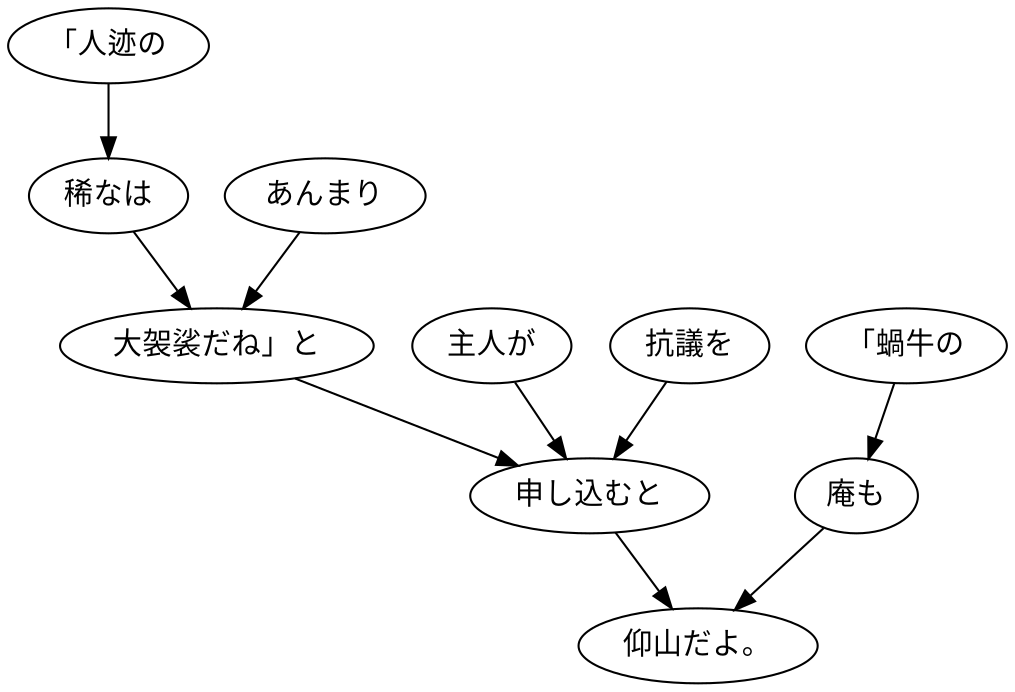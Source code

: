 digraph graph8002 {
	node0 [label="「人迹の"];
	node1 [label="稀なは"];
	node2 [label="あんまり"];
	node3 [label="大袈裟だね」と"];
	node4 [label="主人が"];
	node5 [label="抗議を"];
	node6 [label="申し込むと"];
	node7 [label="「蝸牛の"];
	node8 [label="庵も"];
	node9 [label="仰山だよ。"];
	node0 -> node1;
	node1 -> node3;
	node2 -> node3;
	node3 -> node6;
	node4 -> node6;
	node5 -> node6;
	node6 -> node9;
	node7 -> node8;
	node8 -> node9;
}
